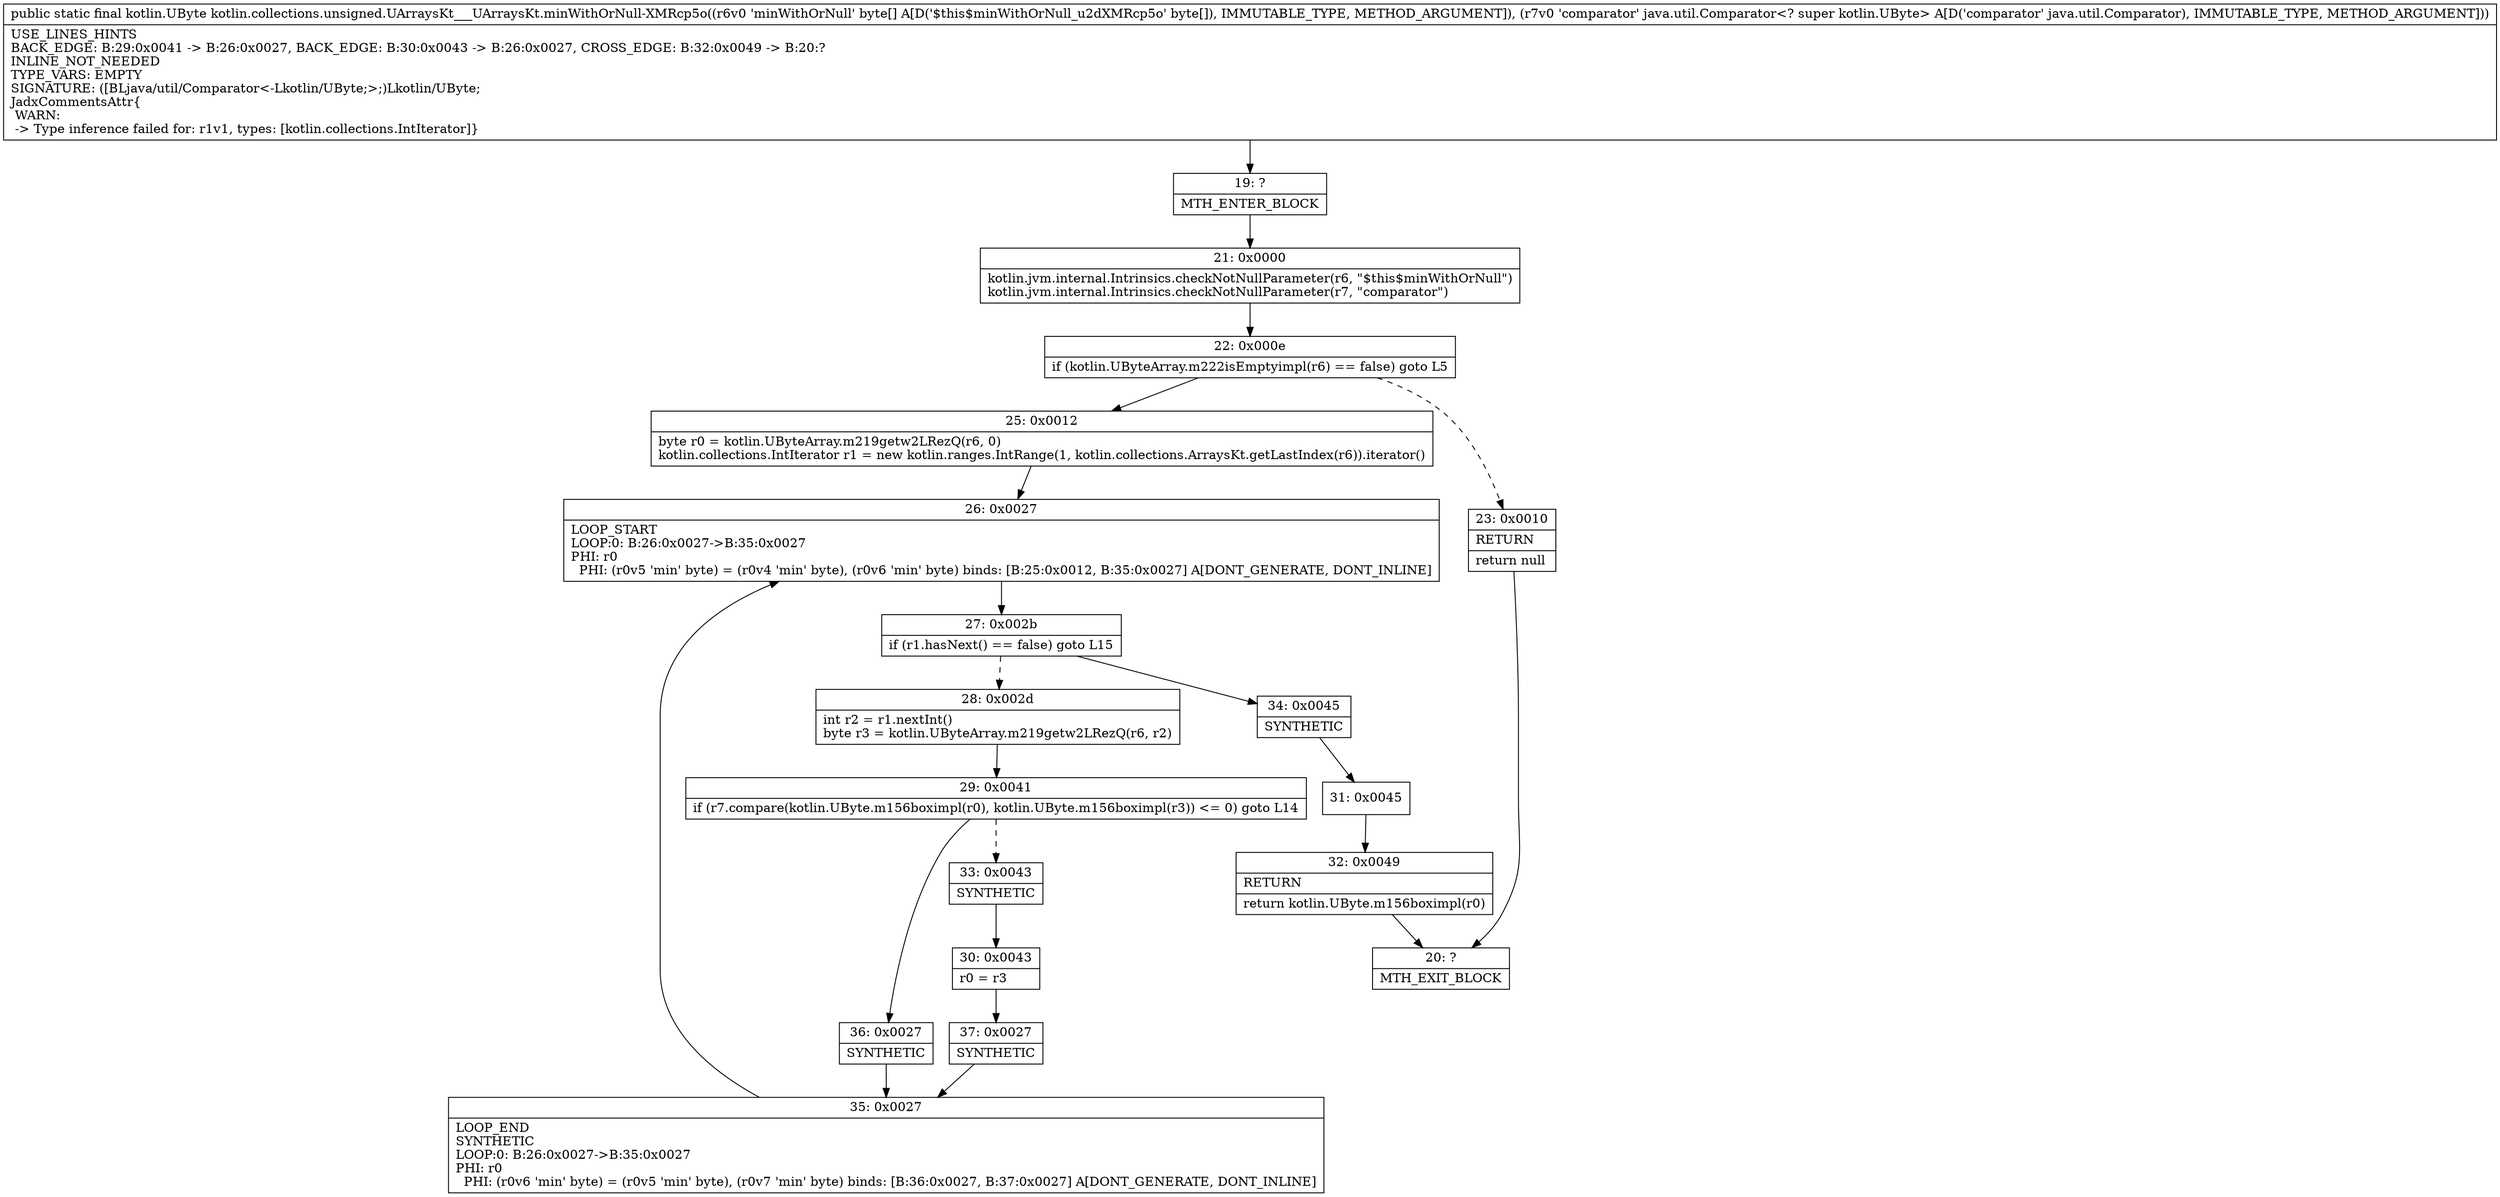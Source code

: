 digraph "CFG forkotlin.collections.unsigned.UArraysKt___UArraysKt.minWithOrNull\-XMRcp5o([BLjava\/util\/Comparator;)Lkotlin\/UByte;" {
Node_19 [shape=record,label="{19\:\ ?|MTH_ENTER_BLOCK\l}"];
Node_21 [shape=record,label="{21\:\ 0x0000|kotlin.jvm.internal.Intrinsics.checkNotNullParameter(r6, \"$this$minWithOrNull\")\lkotlin.jvm.internal.Intrinsics.checkNotNullParameter(r7, \"comparator\")\l}"];
Node_22 [shape=record,label="{22\:\ 0x000e|if (kotlin.UByteArray.m222isEmptyimpl(r6) == false) goto L5\l}"];
Node_23 [shape=record,label="{23\:\ 0x0010|RETURN\l|return null\l}"];
Node_20 [shape=record,label="{20\:\ ?|MTH_EXIT_BLOCK\l}"];
Node_25 [shape=record,label="{25\:\ 0x0012|byte r0 = kotlin.UByteArray.m219getw2LRezQ(r6, 0)\lkotlin.collections.IntIterator r1 = new kotlin.ranges.IntRange(1, kotlin.collections.ArraysKt.getLastIndex(r6)).iterator()\l}"];
Node_26 [shape=record,label="{26\:\ 0x0027|LOOP_START\lLOOP:0: B:26:0x0027\-\>B:35:0x0027\lPHI: r0 \l  PHI: (r0v5 'min' byte) = (r0v4 'min' byte), (r0v6 'min' byte) binds: [B:25:0x0012, B:35:0x0027] A[DONT_GENERATE, DONT_INLINE]\l}"];
Node_27 [shape=record,label="{27\:\ 0x002b|if (r1.hasNext() == false) goto L15\l}"];
Node_28 [shape=record,label="{28\:\ 0x002d|int r2 = r1.nextInt()\lbyte r3 = kotlin.UByteArray.m219getw2LRezQ(r6, r2)\l}"];
Node_29 [shape=record,label="{29\:\ 0x0041|if (r7.compare(kotlin.UByte.m156boximpl(r0), kotlin.UByte.m156boximpl(r3)) \<= 0) goto L14\l}"];
Node_33 [shape=record,label="{33\:\ 0x0043|SYNTHETIC\l}"];
Node_30 [shape=record,label="{30\:\ 0x0043|r0 = r3\l}"];
Node_37 [shape=record,label="{37\:\ 0x0027|SYNTHETIC\l}"];
Node_35 [shape=record,label="{35\:\ 0x0027|LOOP_END\lSYNTHETIC\lLOOP:0: B:26:0x0027\-\>B:35:0x0027\lPHI: r0 \l  PHI: (r0v6 'min' byte) = (r0v5 'min' byte), (r0v7 'min' byte) binds: [B:36:0x0027, B:37:0x0027] A[DONT_GENERATE, DONT_INLINE]\l}"];
Node_36 [shape=record,label="{36\:\ 0x0027|SYNTHETIC\l}"];
Node_34 [shape=record,label="{34\:\ 0x0045|SYNTHETIC\l}"];
Node_31 [shape=record,label="{31\:\ 0x0045}"];
Node_32 [shape=record,label="{32\:\ 0x0049|RETURN\l|return kotlin.UByte.m156boximpl(r0)\l}"];
MethodNode[shape=record,label="{public static final kotlin.UByte kotlin.collections.unsigned.UArraysKt___UArraysKt.minWithOrNull\-XMRcp5o((r6v0 'minWithOrNull' byte[] A[D('$this$minWithOrNull_u2dXMRcp5o' byte[]), IMMUTABLE_TYPE, METHOD_ARGUMENT]), (r7v0 'comparator' java.util.Comparator\<? super kotlin.UByte\> A[D('comparator' java.util.Comparator), IMMUTABLE_TYPE, METHOD_ARGUMENT]))  | USE_LINES_HINTS\lBACK_EDGE: B:29:0x0041 \-\> B:26:0x0027, BACK_EDGE: B:30:0x0043 \-\> B:26:0x0027, CROSS_EDGE: B:32:0x0049 \-\> B:20:?\lINLINE_NOT_NEEDED\lTYPE_VARS: EMPTY\lSIGNATURE: ([BLjava\/util\/Comparator\<\-Lkotlin\/UByte;\>;)Lkotlin\/UByte;\lJadxCommentsAttr\{\l WARN: \l \-\> Type inference failed for: r1v1, types: [kotlin.collections.IntIterator]\}\l}"];
MethodNode -> Node_19;Node_19 -> Node_21;
Node_21 -> Node_22;
Node_22 -> Node_23[style=dashed];
Node_22 -> Node_25;
Node_23 -> Node_20;
Node_25 -> Node_26;
Node_26 -> Node_27;
Node_27 -> Node_28[style=dashed];
Node_27 -> Node_34;
Node_28 -> Node_29;
Node_29 -> Node_33[style=dashed];
Node_29 -> Node_36;
Node_33 -> Node_30;
Node_30 -> Node_37;
Node_37 -> Node_35;
Node_35 -> Node_26;
Node_36 -> Node_35;
Node_34 -> Node_31;
Node_31 -> Node_32;
Node_32 -> Node_20;
}

